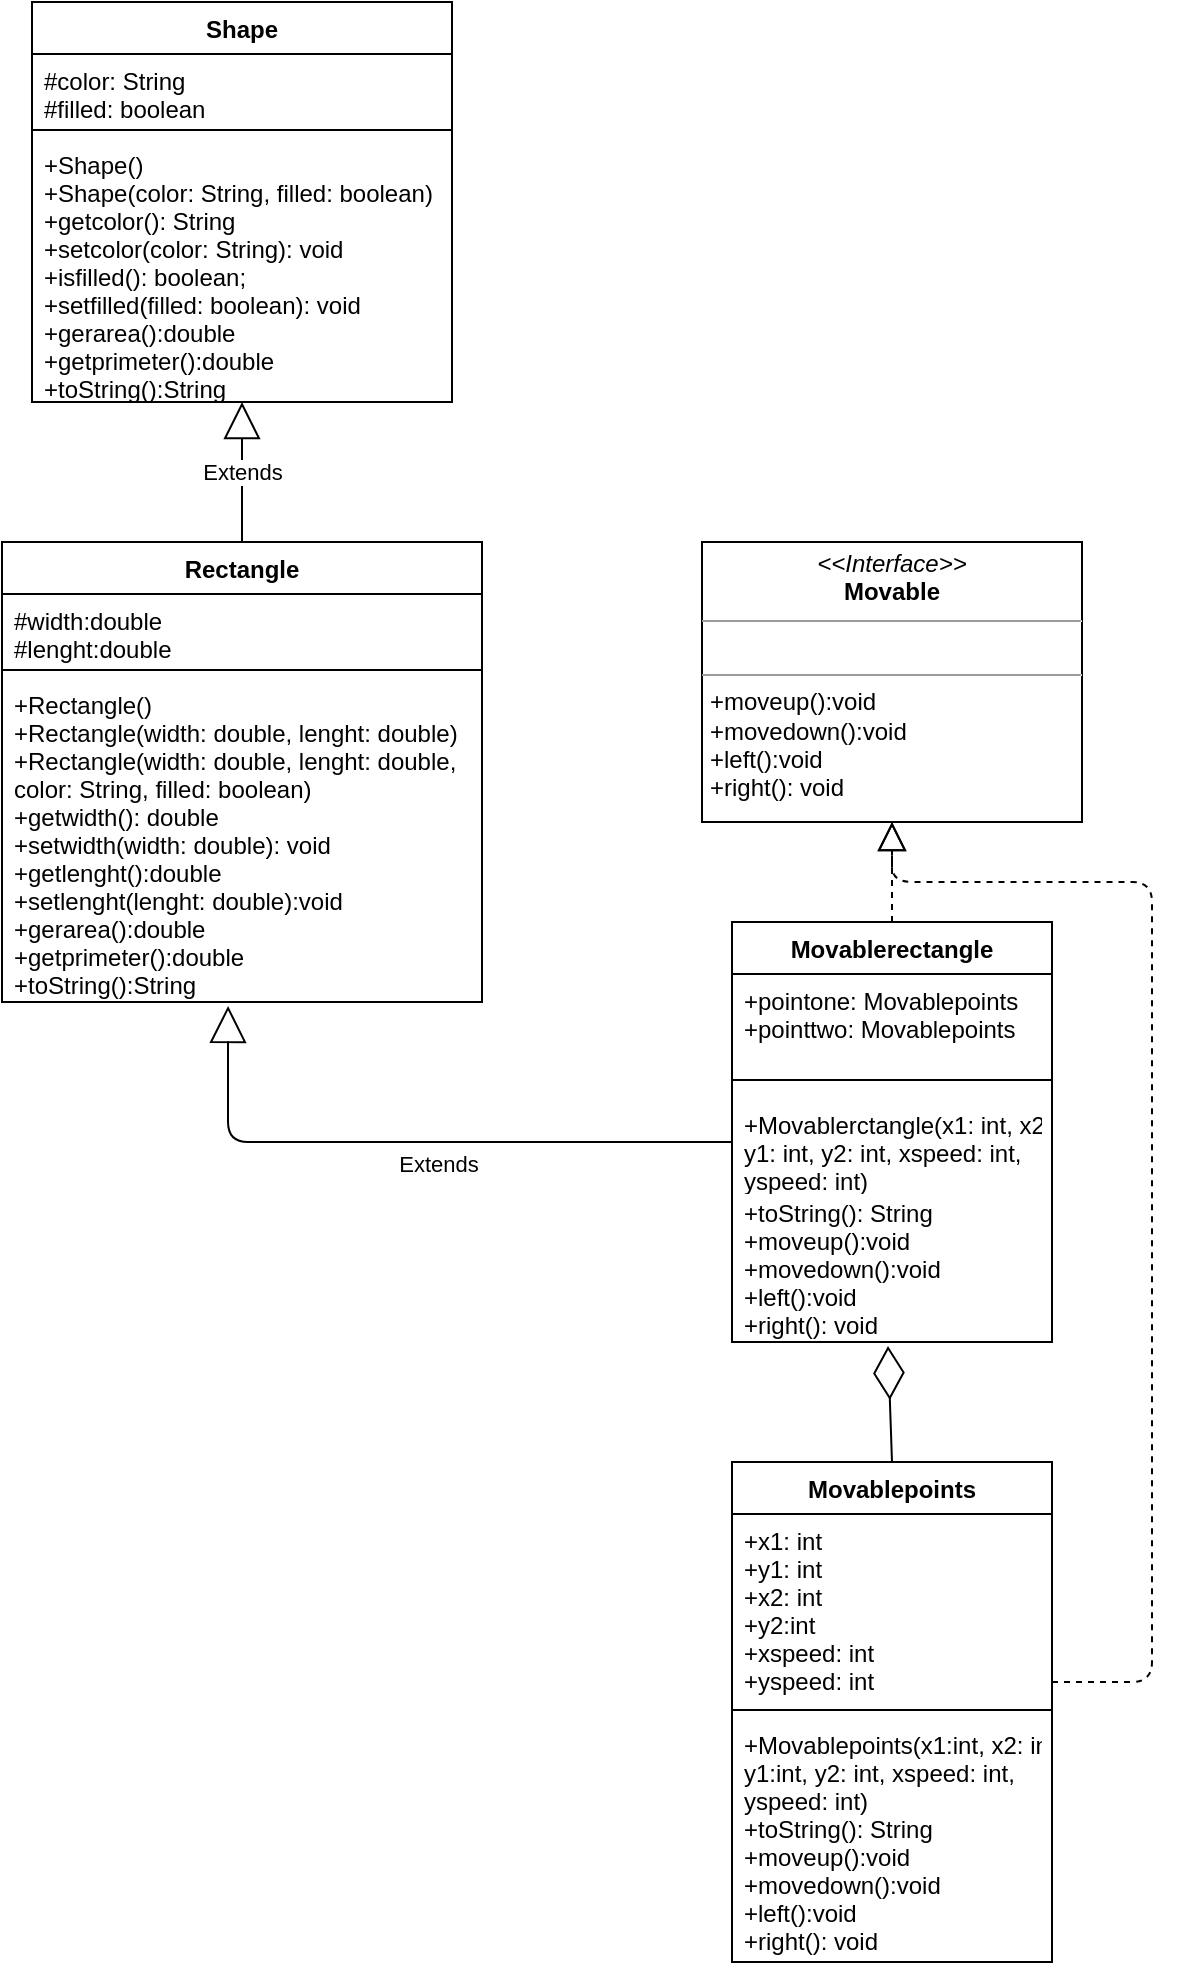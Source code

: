 <mxfile version="13.7.3" type="github">
  <diagram id="g51IYvqvkqXGetL-iWyo" name="Page-1">
    <mxGraphModel dx="1422" dy="794" grid="1" gridSize="10" guides="1" tooltips="1" connect="1" arrows="1" fold="1" page="1" pageScale="1" pageWidth="827" pageHeight="1169" math="0" shadow="0">
      <root>
        <mxCell id="0" />
        <mxCell id="1" parent="0" />
        <mxCell id="p7lh9nsfnLcNHIyFF8b9-7" value="Shape" style="swimlane;fontStyle=1;align=center;verticalAlign=top;childLayout=stackLayout;horizontal=1;startSize=26;horizontalStack=0;resizeParent=1;resizeParentMax=0;resizeLast=0;collapsible=1;marginBottom=0;" parent="1" vertex="1">
          <mxGeometry x="180" width="210" height="200" as="geometry" />
        </mxCell>
        <mxCell id="p7lh9nsfnLcNHIyFF8b9-8" value="#color: String&#xa;#filled: boolean" style="text;strokeColor=none;fillColor=none;align=left;verticalAlign=top;spacingLeft=4;spacingRight=4;overflow=hidden;rotatable=0;points=[[0,0.5],[1,0.5]];portConstraint=eastwest;" parent="p7lh9nsfnLcNHIyFF8b9-7" vertex="1">
          <mxGeometry y="26" width="210" height="34" as="geometry" />
        </mxCell>
        <mxCell id="p7lh9nsfnLcNHIyFF8b9-9" value="" style="line;strokeWidth=1;fillColor=none;align=left;verticalAlign=middle;spacingTop=-1;spacingLeft=3;spacingRight=3;rotatable=0;labelPosition=right;points=[];portConstraint=eastwest;" parent="p7lh9nsfnLcNHIyFF8b9-7" vertex="1">
          <mxGeometry y="60" width="210" height="8" as="geometry" />
        </mxCell>
        <mxCell id="p7lh9nsfnLcNHIyFF8b9-10" value="+Shape()&#xa;+Shape(color: String, filled: boolean)&#xa;+getcolor(): String&#xa;+setcolor(color: String): void&#xa;+isfilled(): boolean;&#xa;+setfilled(filled: boolean): void&#xa;+gerarea():double&#xa;+getprimeter():double&#xa;+toString():String" style="text;strokeColor=none;fillColor=none;align=left;verticalAlign=top;spacingLeft=4;spacingRight=4;overflow=hidden;rotatable=0;points=[[0,0.5],[1,0.5]];portConstraint=eastwest;" parent="p7lh9nsfnLcNHIyFF8b9-7" vertex="1">
          <mxGeometry y="68" width="210" height="132" as="geometry" />
        </mxCell>
        <mxCell id="p7lh9nsfnLcNHIyFF8b9-3" value="Rectangle" style="swimlane;fontStyle=1;align=center;verticalAlign=top;childLayout=stackLayout;horizontal=1;startSize=26;horizontalStack=0;resizeParent=1;resizeParentMax=0;resizeLast=0;collapsible=1;marginBottom=0;" parent="1" vertex="1">
          <mxGeometry x="165" y="270" width="240" height="230" as="geometry" />
        </mxCell>
        <mxCell id="p7lh9nsfnLcNHIyFF8b9-4" value="#width:double&#xa;#lenght:double" style="text;strokeColor=none;fillColor=none;align=left;verticalAlign=top;spacingLeft=4;spacingRight=4;overflow=hidden;rotatable=0;points=[[0,0.5],[1,0.5]];portConstraint=eastwest;" parent="p7lh9nsfnLcNHIyFF8b9-3" vertex="1">
          <mxGeometry y="26" width="240" height="34" as="geometry" />
        </mxCell>
        <mxCell id="p7lh9nsfnLcNHIyFF8b9-5" value="" style="line;strokeWidth=1;fillColor=none;align=left;verticalAlign=middle;spacingTop=-1;spacingLeft=3;spacingRight=3;rotatable=0;labelPosition=right;points=[];portConstraint=eastwest;" parent="p7lh9nsfnLcNHIyFF8b9-3" vertex="1">
          <mxGeometry y="60" width="240" height="8" as="geometry" />
        </mxCell>
        <mxCell id="p7lh9nsfnLcNHIyFF8b9-6" value="+Rectangle()&#xa;+Rectangle(width: double, lenght: double)&#xa;+Rectangle(width: double, lenght: double,&#xa;color: String, filled: boolean)&#xa;+getwidth(): double&#xa;+setwidth(width: double): void&#xa;+getlenght():double&#xa;+setlenght(lenght: double):void&#xa;+gerarea():double&#xa;+getprimeter():double&#xa;+toString():String" style="text;strokeColor=none;fillColor=none;align=left;verticalAlign=top;spacingLeft=4;spacingRight=4;overflow=hidden;rotatable=0;points=[[0,0.5],[1,0.5]];portConstraint=eastwest;" parent="p7lh9nsfnLcNHIyFF8b9-3" vertex="1">
          <mxGeometry y="68" width="240" height="162" as="geometry" />
        </mxCell>
        <mxCell id="p7lh9nsfnLcNHIyFF8b9-16" value="Extends" style="endArrow=block;endSize=16;endFill=0;html=1;exitX=0.5;exitY=0;exitDx=0;exitDy=0;" parent="1" source="p7lh9nsfnLcNHIyFF8b9-3" edge="1">
          <mxGeometry width="160" relative="1" as="geometry">
            <mxPoint x="330" y="310" as="sourcePoint" />
            <mxPoint x="285" y="200" as="targetPoint" />
          </mxGeometry>
        </mxCell>
        <mxCell id="p7lh9nsfnLcNHIyFF8b9-17" value="&lt;p style=&quot;margin: 0px ; margin-top: 4px ; text-align: center&quot;&gt;&lt;i&gt;&amp;lt;&amp;lt;Interface&amp;gt;&amp;gt;&lt;/i&gt;&lt;br&gt;&lt;b&gt;Movable&lt;/b&gt;&lt;/p&gt;&lt;hr size=&quot;1&quot;&gt;&lt;p style=&quot;margin: 0px ; margin-left: 4px&quot;&gt;&lt;br&gt;&lt;/p&gt;&lt;hr size=&quot;1&quot;&gt;&lt;p style=&quot;margin: 0px ; margin-left: 4px&quot;&gt;+moveup():void&lt;/p&gt;&lt;p style=&quot;margin: 0px ; margin-left: 4px&quot;&gt;+movedown():void&lt;br&gt;&lt;/p&gt;&lt;p style=&quot;margin: 0px ; margin-left: 4px&quot;&gt;+left():void&lt;br&gt;&lt;/p&gt;&lt;p style=&quot;margin: 0px ; margin-left: 4px&quot;&gt;+right(): void&lt;/p&gt;" style="verticalAlign=top;align=left;overflow=fill;fontSize=12;fontFamily=Helvetica;html=1;" parent="1" vertex="1">
          <mxGeometry x="515" y="270" width="190" height="140" as="geometry" />
        </mxCell>
        <mxCell id="p7lh9nsfnLcNHIyFF8b9-27" value="" style="endArrow=diamondThin;endFill=0;endSize=24;html=1;exitX=0.5;exitY=0;exitDx=0;exitDy=0;" parent="1" source="p7lh9nsfnLcNHIyFF8b9-22" edge="1">
          <mxGeometry width="160" relative="1" as="geometry">
            <mxPoint x="330" y="680" as="sourcePoint" />
            <mxPoint x="608" y="672" as="targetPoint" />
            <Array as="points" />
          </mxGeometry>
        </mxCell>
        <mxCell id="p7lh9nsfnLcNHIyFF8b9-22" value="Movablepoints" style="swimlane;fontStyle=1;align=center;verticalAlign=top;childLayout=stackLayout;horizontal=1;startSize=26;horizontalStack=0;resizeParent=1;resizeParentMax=0;resizeLast=0;collapsible=1;marginBottom=0;" parent="1" vertex="1">
          <mxGeometry x="530" y="730" width="160" height="250" as="geometry" />
        </mxCell>
        <mxCell id="p7lh9nsfnLcNHIyFF8b9-23" value="+x1: int&#xa;+y1: int&#xa;+x2: int&#xa;+y2:int&#xa;+xspeed: int&#xa;+yspeed: int" style="text;strokeColor=none;fillColor=none;align=left;verticalAlign=top;spacingLeft=4;spacingRight=4;overflow=hidden;rotatable=0;points=[[0,0.5],[1,0.5]];portConstraint=eastwest;" parent="p7lh9nsfnLcNHIyFF8b9-22" vertex="1">
          <mxGeometry y="26" width="160" height="94" as="geometry" />
        </mxCell>
        <mxCell id="p7lh9nsfnLcNHIyFF8b9-24" value="" style="line;strokeWidth=1;fillColor=none;align=left;verticalAlign=middle;spacingTop=-1;spacingLeft=3;spacingRight=3;rotatable=0;labelPosition=right;points=[];portConstraint=eastwest;" parent="p7lh9nsfnLcNHIyFF8b9-22" vertex="1">
          <mxGeometry y="120" width="160" height="8" as="geometry" />
        </mxCell>
        <mxCell id="p7lh9nsfnLcNHIyFF8b9-25" value="+Movablepoints(x1:int, x2: int,&#xa;y1:int, y2: int, xspeed: int, &#xa;yspeed: int)&#xa;+toString(): String&#xa;+moveup():void&#xa;+movedown():void&#xa;+left():void&#xa;+right(): void" style="text;strokeColor=none;fillColor=none;align=left;verticalAlign=top;spacingLeft=4;spacingRight=4;overflow=hidden;rotatable=0;points=[[0,0.5],[1,0.5]];portConstraint=eastwest;" parent="p7lh9nsfnLcNHIyFF8b9-22" vertex="1">
          <mxGeometry y="128" width="160" height="122" as="geometry" />
        </mxCell>
        <mxCell id="p7lh9nsfnLcNHIyFF8b9-18" value="Movablerectangle" style="swimlane;fontStyle=1;align=center;verticalAlign=top;childLayout=stackLayout;horizontal=1;startSize=26;horizontalStack=0;resizeParent=1;resizeParentMax=0;resizeLast=0;collapsible=1;marginBottom=0;" parent="1" vertex="1">
          <mxGeometry x="530" y="460" width="160" height="210" as="geometry" />
        </mxCell>
        <mxCell id="p7lh9nsfnLcNHIyFF8b9-19" value="+pointone: Movablepoints&#xa;+pointtwo: Movablepoints&#xa;" style="text;strokeColor=none;fillColor=none;align=left;verticalAlign=top;spacingLeft=4;spacingRight=4;overflow=hidden;rotatable=0;points=[[0,0.5],[1,0.5]];portConstraint=eastwest;" parent="p7lh9nsfnLcNHIyFF8b9-18" vertex="1">
          <mxGeometry y="26" width="160" height="44" as="geometry" />
        </mxCell>
        <mxCell id="p7lh9nsfnLcNHIyFF8b9-20" value="" style="line;strokeWidth=1;fillColor=none;align=left;verticalAlign=middle;spacingTop=-1;spacingLeft=3;spacingRight=3;rotatable=0;labelPosition=right;points=[];portConstraint=eastwest;" parent="p7lh9nsfnLcNHIyFF8b9-18" vertex="1">
          <mxGeometry y="70" width="160" height="18" as="geometry" />
        </mxCell>
        <mxCell id="p7lh9nsfnLcNHIyFF8b9-32" value="+Movablerctangle(x1: int, x2: int,&#xa;y1: int, y2: int, xspeed: int,&#xa;yspeed: int)" style="text;strokeColor=none;fillColor=none;align=left;verticalAlign=top;spacingLeft=4;spacingRight=4;overflow=hidden;rotatable=0;points=[[0,0.5],[1,0.5]];portConstraint=eastwest;" parent="p7lh9nsfnLcNHIyFF8b9-18" vertex="1">
          <mxGeometry y="88" width="160" height="44" as="geometry" />
        </mxCell>
        <mxCell id="p7lh9nsfnLcNHIyFF8b9-21" value="+toString(): String&#xa;+moveup():void&#xa;+movedown():void&#xa;+left():void&#xa;+right(): void" style="text;strokeColor=none;fillColor=none;align=left;verticalAlign=top;spacingLeft=4;spacingRight=4;overflow=hidden;rotatable=0;points=[[0,0.5],[1,0.5]];portConstraint=eastwest;" parent="p7lh9nsfnLcNHIyFF8b9-18" vertex="1">
          <mxGeometry y="132" width="160" height="78" as="geometry" />
        </mxCell>
        <mxCell id="p7lh9nsfnLcNHIyFF8b9-34" value="" style="endArrow=block;dashed=1;endFill=0;endSize=12;html=1;exitX=0.5;exitY=0;exitDx=0;exitDy=0;entryX=0.5;entryY=1;entryDx=0;entryDy=0;" parent="1" source="p7lh9nsfnLcNHIyFF8b9-18" target="p7lh9nsfnLcNHIyFF8b9-17" edge="1">
          <mxGeometry width="160" relative="1" as="geometry">
            <mxPoint x="330" y="590" as="sourcePoint" />
            <mxPoint x="490" y="590" as="targetPoint" />
          </mxGeometry>
        </mxCell>
        <mxCell id="p7lh9nsfnLcNHIyFF8b9-35" value="Extends" style="endArrow=block;endSize=16;endFill=0;html=1;entryX=0.471;entryY=1.012;entryDx=0;entryDy=0;entryPerimeter=0;exitX=0;exitY=0.5;exitDx=0;exitDy=0;" parent="1" source="p7lh9nsfnLcNHIyFF8b9-32" target="p7lh9nsfnLcNHIyFF8b9-6" edge="1">
          <mxGeometry x="-0.077" y="11" width="160" relative="1" as="geometry">
            <mxPoint x="278" y="600" as="sourcePoint" />
            <mxPoint x="490" y="590" as="targetPoint" />
            <Array as="points">
              <mxPoint x="278" y="570" />
              <mxPoint x="278" y="520" />
            </Array>
            <mxPoint as="offset" />
          </mxGeometry>
        </mxCell>
        <mxCell id="xAlcUbTcCkyD-HZPMusT-1" value="" style="endArrow=block;dashed=1;endFill=0;endSize=12;html=1;entryX=0.5;entryY=1;entryDx=0;entryDy=0;" edge="1" parent="1" target="p7lh9nsfnLcNHIyFF8b9-17">
          <mxGeometry width="160" relative="1" as="geometry">
            <mxPoint x="690" y="840" as="sourcePoint" />
            <mxPoint x="850" y="840" as="targetPoint" />
            <Array as="points">
              <mxPoint x="740" y="840" />
              <mxPoint x="740" y="440" />
              <mxPoint x="610" y="440" />
            </Array>
          </mxGeometry>
        </mxCell>
      </root>
    </mxGraphModel>
  </diagram>
</mxfile>
